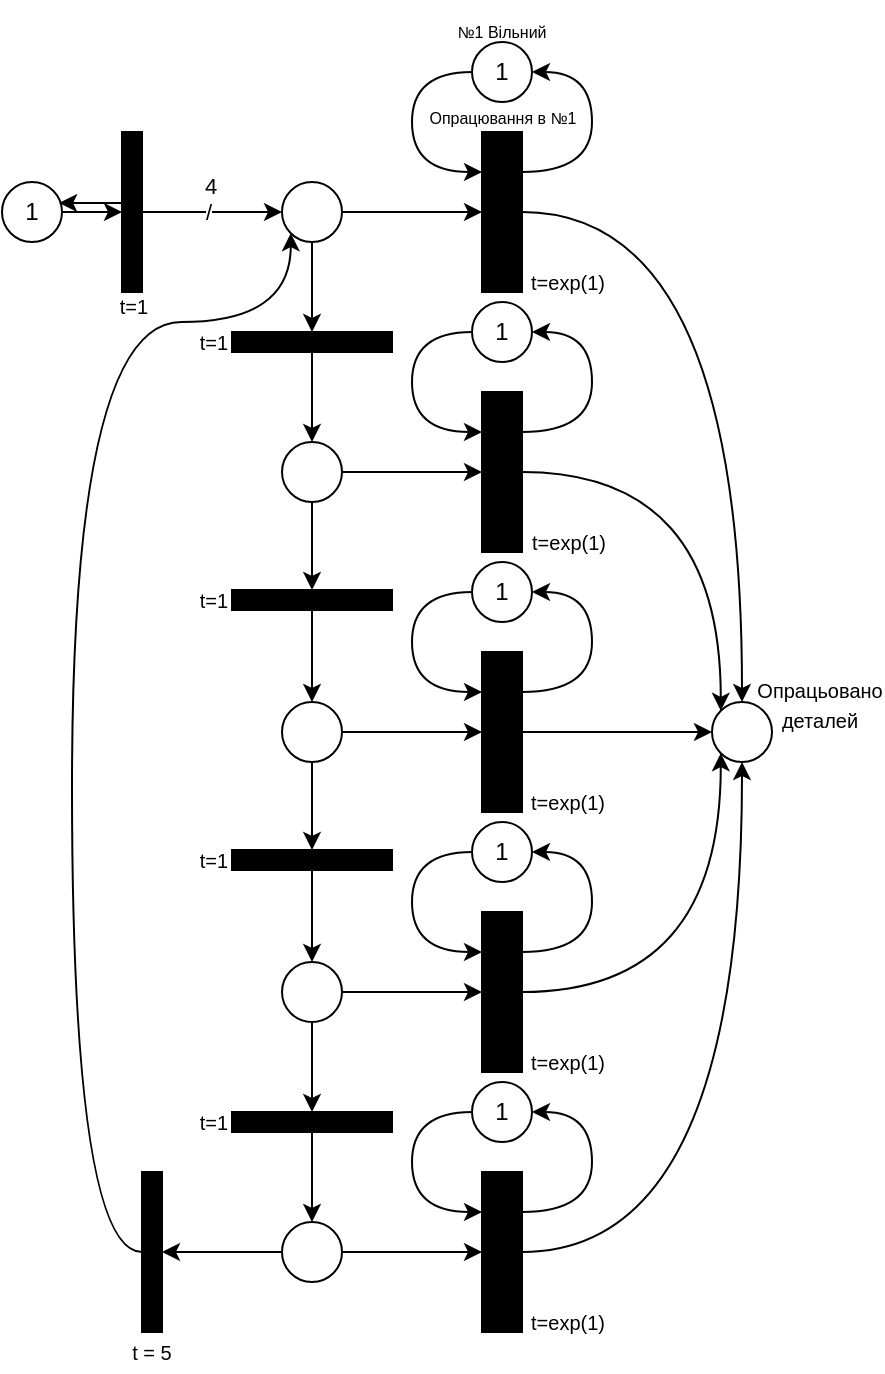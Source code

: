 <mxfile version="22.1.0" type="device">
  <diagram name="Page-1" id="vHssbfW_fJk8zGhfpG1e">
    <mxGraphModel dx="1042" dy="665" grid="1" gridSize="10" guides="1" tooltips="1" connect="1" arrows="1" fold="1" page="1" pageScale="1" pageWidth="827" pageHeight="1169" math="0" shadow="0">
      <root>
        <mxCell id="0" />
        <mxCell id="1" parent="0" />
        <mxCell id="gDJF8AKym6UWdtyYUIAW-1" style="edgeStyle=orthogonalEdgeStyle;rounded=0;orthogonalLoop=1;jettySize=auto;html=1;entryX=0.5;entryY=0;entryDx=0;entryDy=0;" parent="1" source="gDJF8AKym6UWdtyYUIAW-2" target="gDJF8AKym6UWdtyYUIAW-8" edge="1">
          <mxGeometry relative="1" as="geometry" />
        </mxCell>
        <mxCell id="gDJF8AKym6UWdtyYUIAW-2" value="1" style="ellipse;whiteSpace=wrap;html=1;aspect=fixed;" parent="1" vertex="1">
          <mxGeometry x="135" y="180" width="30" height="30" as="geometry" />
        </mxCell>
        <mxCell id="oewQ6BeJ-JjuUCa68ZcL-1" style="edgeStyle=orthogonalEdgeStyle;rounded=0;orthogonalLoop=1;jettySize=auto;html=1;exitX=0;exitY=0.5;exitDx=0;exitDy=0;entryX=0.75;entryY=0;entryDx=0;entryDy=0;curved=1;" edge="1" parent="1" source="gDJF8AKym6UWdtyYUIAW-3" target="gDJF8AKym6UWdtyYUIAW-14">
          <mxGeometry relative="1" as="geometry">
            <Array as="points">
              <mxPoint x="340" y="125" />
              <mxPoint x="340" y="175" />
            </Array>
          </mxGeometry>
        </mxCell>
        <mxCell id="gDJF8AKym6UWdtyYUIAW-3" value="1" style="ellipse;whiteSpace=wrap;html=1;aspect=fixed;strokeColor=#000000;" parent="1" vertex="1">
          <mxGeometry x="370" y="110" width="30" height="30" as="geometry" />
        </mxCell>
        <mxCell id="gDJF8AKym6UWdtyYUIAW-4" style="edgeStyle=orthogonalEdgeStyle;rounded=0;orthogonalLoop=1;jettySize=auto;html=1;entryX=0.952;entryY=0.35;entryDx=0;entryDy=0;entryPerimeter=0;exitX=0.556;exitY=0.173;exitDx=0;exitDy=0;exitPerimeter=0;" parent="1" source="gDJF8AKym6UWdtyYUIAW-8" target="gDJF8AKym6UWdtyYUIAW-2" edge="1">
          <mxGeometry relative="1" as="geometry">
            <mxPoint x="230" y="190" as="sourcePoint" />
            <mxPoint x="170" y="190" as="targetPoint" />
          </mxGeometry>
        </mxCell>
        <mxCell id="gDJF8AKym6UWdtyYUIAW-5" style="edgeStyle=orthogonalEdgeStyle;rounded=0;orthogonalLoop=1;jettySize=auto;html=1;" parent="1" source="gDJF8AKym6UWdtyYUIAW-8" target="gDJF8AKym6UWdtyYUIAW-12" edge="1">
          <mxGeometry relative="1" as="geometry" />
        </mxCell>
        <mxCell id="gDJF8AKym6UWdtyYUIAW-6" value="/" style="edgeLabel;html=1;align=center;verticalAlign=middle;resizable=0;points=[];" parent="gDJF8AKym6UWdtyYUIAW-5" vertex="1" connectable="0">
          <mxGeometry x="0.052" y="1" relative="1" as="geometry">
            <mxPoint x="-4" y="1" as="offset" />
          </mxGeometry>
        </mxCell>
        <mxCell id="gDJF8AKym6UWdtyYUIAW-7" value="4" style="edgeLabel;html=1;align=center;verticalAlign=middle;resizable=0;points=[];" parent="gDJF8AKym6UWdtyYUIAW-5" vertex="1" connectable="0">
          <mxGeometry x="0.052" y="1" relative="1" as="geometry">
            <mxPoint x="-3" y="-12" as="offset" />
          </mxGeometry>
        </mxCell>
        <mxCell id="gDJF8AKym6UWdtyYUIAW-8" value="" style="rounded=0;whiteSpace=wrap;html=1;gradientColor=none;fillStyle=solid;fillColor=#000000;rotation=-90;" parent="1" vertex="1">
          <mxGeometry x="160" y="190" width="80" height="10" as="geometry" />
        </mxCell>
        <mxCell id="gDJF8AKym6UWdtyYUIAW-10" style="edgeStyle=orthogonalEdgeStyle;rounded=0;orthogonalLoop=1;jettySize=auto;html=1;entryX=0.5;entryY=0;entryDx=0;entryDy=0;" parent="1" source="gDJF8AKym6UWdtyYUIAW-12" target="gDJF8AKym6UWdtyYUIAW-14" edge="1">
          <mxGeometry relative="1" as="geometry">
            <mxPoint x="385" y="195" as="targetPoint" />
          </mxGeometry>
        </mxCell>
        <mxCell id="gDJF8AKym6UWdtyYUIAW-146" style="edgeStyle=orthogonalEdgeStyle;rounded=0;orthogonalLoop=1;jettySize=auto;html=1;exitX=0.5;exitY=1;exitDx=0;exitDy=0;entryX=0.5;entryY=0;entryDx=0;entryDy=0;" parent="1" source="gDJF8AKym6UWdtyYUIAW-12" target="gDJF8AKym6UWdtyYUIAW-140" edge="1">
          <mxGeometry relative="1" as="geometry" />
        </mxCell>
        <mxCell id="gDJF8AKym6UWdtyYUIAW-12" value="" style="ellipse;whiteSpace=wrap;html=1;aspect=fixed;" parent="1" vertex="1">
          <mxGeometry x="275" y="180" width="30" height="30" as="geometry" />
        </mxCell>
        <mxCell id="gDJF8AKym6UWdtyYUIAW-13" style="edgeStyle=orthogonalEdgeStyle;rounded=0;orthogonalLoop=1;jettySize=auto;html=1;entryX=0.5;entryY=0;entryDx=0;entryDy=0;curved=1;" parent="1" source="gDJF8AKym6UWdtyYUIAW-14" target="gDJF8AKym6UWdtyYUIAW-70" edge="1">
          <mxGeometry relative="1" as="geometry" />
        </mxCell>
        <mxCell id="gDJF8AKym6UWdtyYUIAW-14" value="" style="rounded=0;whiteSpace=wrap;html=1;gradientColor=none;fillStyle=solid;fillColor=#000000;rotation=-90;" parent="1" vertex="1">
          <mxGeometry x="345" y="185" width="80" height="20" as="geometry" />
        </mxCell>
        <mxCell id="gDJF8AKym6UWdtyYUIAW-17" value="&lt;font style=&quot;font-size: 8px;&quot;&gt;№1 Вільний&lt;/font&gt;" style="text;html=1;strokeColor=none;fillColor=none;align=center;verticalAlign=middle;whiteSpace=wrap;rounded=0;" parent="1" vertex="1">
          <mxGeometry x="355" y="89" width="60" height="30" as="geometry" />
        </mxCell>
        <mxCell id="gDJF8AKym6UWdtyYUIAW-18" value="&lt;font style=&quot;font-size: 8px;&quot;&gt;Опрацювання в №1&lt;/font&gt;" style="text;html=1;strokeColor=none;fillColor=none;align=center;verticalAlign=middle;whiteSpace=wrap;rounded=0;" parent="1" vertex="1">
          <mxGeometry x="337.5" y="132" width="95" height="30" as="geometry" />
        </mxCell>
        <mxCell id="gDJF8AKym6UWdtyYUIAW-148" style="edgeStyle=orthogonalEdgeStyle;rounded=0;orthogonalLoop=1;jettySize=auto;html=1;exitX=0.5;exitY=1;exitDx=0;exitDy=0;" parent="1" source="gDJF8AKym6UWdtyYUIAW-27" target="gDJF8AKym6UWdtyYUIAW-139" edge="1">
          <mxGeometry relative="1" as="geometry" />
        </mxCell>
        <mxCell id="gDJF8AKym6UWdtyYUIAW-164" style="edgeStyle=orthogonalEdgeStyle;rounded=0;orthogonalLoop=1;jettySize=auto;html=1;exitX=1;exitY=0.5;exitDx=0;exitDy=0;entryX=0.5;entryY=0;entryDx=0;entryDy=0;" parent="1" source="gDJF8AKym6UWdtyYUIAW-27" target="gDJF8AKym6UWdtyYUIAW-95" edge="1">
          <mxGeometry relative="1" as="geometry" />
        </mxCell>
        <mxCell id="gDJF8AKym6UWdtyYUIAW-27" value="" style="ellipse;whiteSpace=wrap;html=1;aspect=fixed;" parent="1" vertex="1">
          <mxGeometry x="275" y="310" width="30" height="30" as="geometry" />
        </mxCell>
        <mxCell id="gDJF8AKym6UWdtyYUIAW-66" value="&lt;font style=&quot;font-size: 10px;&quot;&gt;t=1&lt;/font&gt;" style="text;html=1;strokeColor=none;fillColor=none;align=center;verticalAlign=middle;whiteSpace=wrap;rounded=0;" parent="1" vertex="1">
          <mxGeometry x="221" y="379" width="40" height="20" as="geometry" />
        </mxCell>
        <mxCell id="gDJF8AKym6UWdtyYUIAW-70" value="" style="ellipse;whiteSpace=wrap;html=1;aspect=fixed;" parent="1" vertex="1">
          <mxGeometry x="490" y="440" width="30" height="30" as="geometry" />
        </mxCell>
        <mxCell id="gDJF8AKym6UWdtyYUIAW-71" value="&lt;font style=&quot;font-size: 10px;&quot;&gt;t=exp(1)&lt;/font&gt;" style="text;html=1;strokeColor=none;fillColor=none;align=center;verticalAlign=middle;whiteSpace=wrap;rounded=0;" parent="1" vertex="1">
          <mxGeometry x="398" y="220" width="40" height="20" as="geometry" />
        </mxCell>
        <mxCell id="gDJF8AKym6UWdtyYUIAW-78" value="&lt;font style=&quot;font-size: 10px;&quot;&gt;t = 5&lt;/font&gt;" style="text;html=1;strokeColor=none;fillColor=none;align=center;verticalAlign=middle;whiteSpace=wrap;rounded=0;" parent="1" vertex="1">
          <mxGeometry x="190" y="755" width="40" height="20" as="geometry" />
        </mxCell>
        <mxCell id="gDJF8AKym6UWdtyYUIAW-79" value="&lt;span style=&quot;font-size: 10px;&quot;&gt;Опрацьовано деталей&lt;/span&gt;" style="text;html=1;strokeColor=none;fillColor=none;align=center;verticalAlign=middle;whiteSpace=wrap;rounded=0;" parent="1" vertex="1">
          <mxGeometry x="514" y="426" width="60" height="30" as="geometry" />
        </mxCell>
        <mxCell id="gDJF8AKym6UWdtyYUIAW-9" value="&lt;font style=&quot;font-size: 10px;&quot;&gt;t=1&lt;/font&gt;" style="text;html=1;strokeColor=none;fillColor=none;align=center;verticalAlign=middle;whiteSpace=wrap;rounded=0;" parent="1" vertex="1">
          <mxGeometry x="181" y="232" width="40" height="20" as="geometry" />
        </mxCell>
        <mxCell id="gDJF8AKym6UWdtyYUIAW-87" value="" style="endArrow=classic;html=1;rounded=0;exitX=0.75;exitY=1;exitDx=0;exitDy=0;entryX=1;entryY=0.5;entryDx=0;entryDy=0;edgeStyle=orthogonalEdgeStyle;curved=1;" parent="1" source="gDJF8AKym6UWdtyYUIAW-14" target="gDJF8AKym6UWdtyYUIAW-3" edge="1">
          <mxGeometry width="50" height="50" relative="1" as="geometry">
            <mxPoint x="440" y="200" as="sourcePoint" />
            <mxPoint x="490" y="150" as="targetPoint" />
            <Array as="points">
              <mxPoint x="430" y="175" />
              <mxPoint x="430" y="125" />
            </Array>
          </mxGeometry>
        </mxCell>
        <mxCell id="oewQ6BeJ-JjuUCa68ZcL-2" style="edgeStyle=orthogonalEdgeStyle;rounded=0;orthogonalLoop=1;jettySize=auto;html=1;exitX=0;exitY=0.5;exitDx=0;exitDy=0;entryX=0.75;entryY=0;entryDx=0;entryDy=0;curved=1;" edge="1" parent="1" source="gDJF8AKym6UWdtyYUIAW-94" target="gDJF8AKym6UWdtyYUIAW-95">
          <mxGeometry relative="1" as="geometry">
            <Array as="points">
              <mxPoint x="340" y="255" />
              <mxPoint x="340" y="305" />
            </Array>
          </mxGeometry>
        </mxCell>
        <mxCell id="gDJF8AKym6UWdtyYUIAW-94" value="1" style="ellipse;whiteSpace=wrap;html=1;aspect=fixed;strokeColor=#000000;" parent="1" vertex="1">
          <mxGeometry x="370" y="240" width="30" height="30" as="geometry" />
        </mxCell>
        <mxCell id="gDJF8AKym6UWdtyYUIAW-174" style="edgeStyle=orthogonalEdgeStyle;rounded=0;orthogonalLoop=1;jettySize=auto;html=1;exitX=0.5;exitY=1;exitDx=0;exitDy=0;entryX=0;entryY=0;entryDx=0;entryDy=0;curved=1;" parent="1" source="gDJF8AKym6UWdtyYUIAW-95" target="gDJF8AKym6UWdtyYUIAW-70" edge="1">
          <mxGeometry relative="1" as="geometry" />
        </mxCell>
        <mxCell id="gDJF8AKym6UWdtyYUIAW-95" value="" style="rounded=0;whiteSpace=wrap;html=1;gradientColor=none;fillStyle=solid;fillColor=#000000;rotation=-90;" parent="1" vertex="1">
          <mxGeometry x="345" y="315" width="80" height="20" as="geometry" />
        </mxCell>
        <mxCell id="gDJF8AKym6UWdtyYUIAW-99" value="" style="endArrow=classic;html=1;rounded=0;exitX=0.75;exitY=1;exitDx=0;exitDy=0;entryX=1;entryY=0.5;entryDx=0;entryDy=0;edgeStyle=orthogonalEdgeStyle;curved=1;" parent="1" source="gDJF8AKym6UWdtyYUIAW-95" target="gDJF8AKym6UWdtyYUIAW-94" edge="1">
          <mxGeometry width="50" height="50" relative="1" as="geometry">
            <mxPoint x="440" y="330" as="sourcePoint" />
            <mxPoint x="490" y="280" as="targetPoint" />
            <Array as="points">
              <mxPoint x="430" y="305" />
              <mxPoint x="430" y="255" />
            </Array>
          </mxGeometry>
        </mxCell>
        <mxCell id="oewQ6BeJ-JjuUCa68ZcL-3" style="edgeStyle=orthogonalEdgeStyle;rounded=0;orthogonalLoop=1;jettySize=auto;html=1;exitX=0;exitY=0.5;exitDx=0;exitDy=0;entryX=0.75;entryY=0;entryDx=0;entryDy=0;curved=1;" edge="1" parent="1" source="gDJF8AKym6UWdtyYUIAW-106" target="gDJF8AKym6UWdtyYUIAW-107">
          <mxGeometry relative="1" as="geometry">
            <Array as="points">
              <mxPoint x="340" y="385" />
              <mxPoint x="340" y="435" />
            </Array>
          </mxGeometry>
        </mxCell>
        <mxCell id="gDJF8AKym6UWdtyYUIAW-106" value="1" style="ellipse;whiteSpace=wrap;html=1;aspect=fixed;strokeColor=#000000;" parent="1" vertex="1">
          <mxGeometry x="370" y="370" width="30" height="30" as="geometry" />
        </mxCell>
        <mxCell id="gDJF8AKym6UWdtyYUIAW-160" style="edgeStyle=orthogonalEdgeStyle;rounded=0;orthogonalLoop=1;jettySize=auto;html=1;exitX=0.5;exitY=1;exitDx=0;exitDy=0;entryX=0;entryY=0.5;entryDx=0;entryDy=0;curved=1;" parent="1" source="gDJF8AKym6UWdtyYUIAW-107" target="gDJF8AKym6UWdtyYUIAW-70" edge="1">
          <mxGeometry relative="1" as="geometry" />
        </mxCell>
        <mxCell id="gDJF8AKym6UWdtyYUIAW-107" value="" style="rounded=0;whiteSpace=wrap;html=1;gradientColor=none;fillStyle=solid;fillColor=#000000;rotation=-90;" parent="1" vertex="1">
          <mxGeometry x="345" y="445" width="80" height="20" as="geometry" />
        </mxCell>
        <mxCell id="gDJF8AKym6UWdtyYUIAW-111" value="" style="endArrow=classic;html=1;rounded=0;exitX=0.75;exitY=1;exitDx=0;exitDy=0;entryX=1;entryY=0.5;entryDx=0;entryDy=0;edgeStyle=orthogonalEdgeStyle;curved=1;" parent="1" source="gDJF8AKym6UWdtyYUIAW-107" target="gDJF8AKym6UWdtyYUIAW-106" edge="1">
          <mxGeometry width="50" height="50" relative="1" as="geometry">
            <mxPoint x="440" y="460" as="sourcePoint" />
            <mxPoint x="490" y="410" as="targetPoint" />
            <Array as="points">
              <mxPoint x="430" y="435" />
              <mxPoint x="430" y="385" />
            </Array>
          </mxGeometry>
        </mxCell>
        <mxCell id="oewQ6BeJ-JjuUCa68ZcL-4" style="edgeStyle=orthogonalEdgeStyle;rounded=0;orthogonalLoop=1;jettySize=auto;html=1;exitX=0;exitY=0.5;exitDx=0;exitDy=0;entryX=0.75;entryY=0;entryDx=0;entryDy=0;curved=1;" edge="1" parent="1" source="gDJF8AKym6UWdtyYUIAW-112" target="gDJF8AKym6UWdtyYUIAW-113">
          <mxGeometry relative="1" as="geometry">
            <Array as="points">
              <mxPoint x="340" y="515" />
              <mxPoint x="340" y="565" />
            </Array>
          </mxGeometry>
        </mxCell>
        <mxCell id="gDJF8AKym6UWdtyYUIAW-112" value="1" style="ellipse;whiteSpace=wrap;html=1;aspect=fixed;strokeColor=#000000;" parent="1" vertex="1">
          <mxGeometry x="370" y="500" width="30" height="30" as="geometry" />
        </mxCell>
        <mxCell id="gDJF8AKym6UWdtyYUIAW-175" style="edgeStyle=orthogonalEdgeStyle;rounded=0;orthogonalLoop=1;jettySize=auto;html=1;exitX=0.5;exitY=1;exitDx=0;exitDy=0;entryX=0;entryY=1;entryDx=0;entryDy=0;curved=1;" parent="1" source="gDJF8AKym6UWdtyYUIAW-113" target="gDJF8AKym6UWdtyYUIAW-70" edge="1">
          <mxGeometry relative="1" as="geometry" />
        </mxCell>
        <mxCell id="gDJF8AKym6UWdtyYUIAW-113" value="" style="rounded=0;whiteSpace=wrap;html=1;gradientColor=none;fillStyle=solid;fillColor=#000000;rotation=-90;" parent="1" vertex="1">
          <mxGeometry x="345" y="575" width="80" height="20" as="geometry" />
        </mxCell>
        <mxCell id="gDJF8AKym6UWdtyYUIAW-117" value="" style="endArrow=classic;html=1;rounded=0;exitX=0.75;exitY=1;exitDx=0;exitDy=0;entryX=1;entryY=0.5;entryDx=0;entryDy=0;edgeStyle=orthogonalEdgeStyle;curved=1;" parent="1" source="gDJF8AKym6UWdtyYUIAW-113" target="gDJF8AKym6UWdtyYUIAW-112" edge="1">
          <mxGeometry width="50" height="50" relative="1" as="geometry">
            <mxPoint x="440" y="590" as="sourcePoint" />
            <mxPoint x="490" y="540" as="targetPoint" />
            <Array as="points">
              <mxPoint x="430" y="565" />
              <mxPoint x="430" y="515" />
            </Array>
          </mxGeometry>
        </mxCell>
        <mxCell id="oewQ6BeJ-JjuUCa68ZcL-5" style="edgeStyle=orthogonalEdgeStyle;rounded=0;orthogonalLoop=1;jettySize=auto;html=1;exitX=0;exitY=0.5;exitDx=0;exitDy=0;entryX=0.75;entryY=0;entryDx=0;entryDy=0;curved=1;" edge="1" parent="1" source="gDJF8AKym6UWdtyYUIAW-118" target="gDJF8AKym6UWdtyYUIAW-119">
          <mxGeometry relative="1" as="geometry">
            <Array as="points">
              <mxPoint x="340" y="645" />
              <mxPoint x="340" y="695" />
            </Array>
          </mxGeometry>
        </mxCell>
        <mxCell id="gDJF8AKym6UWdtyYUIAW-118" value="1" style="ellipse;whiteSpace=wrap;html=1;aspect=fixed;strokeColor=#000000;" parent="1" vertex="1">
          <mxGeometry x="370" y="630" width="30" height="30" as="geometry" />
        </mxCell>
        <mxCell id="gDJF8AKym6UWdtyYUIAW-163" style="edgeStyle=orthogonalEdgeStyle;rounded=0;orthogonalLoop=1;jettySize=auto;html=1;exitX=0.5;exitY=1;exitDx=0;exitDy=0;entryX=0.5;entryY=1;entryDx=0;entryDy=0;curved=1;" parent="1" source="gDJF8AKym6UWdtyYUIAW-119" target="gDJF8AKym6UWdtyYUIAW-70" edge="1">
          <mxGeometry relative="1" as="geometry" />
        </mxCell>
        <mxCell id="gDJF8AKym6UWdtyYUIAW-119" value="" style="rounded=0;whiteSpace=wrap;html=1;gradientColor=none;fillStyle=solid;fillColor=#000000;rotation=-90;" parent="1" vertex="1">
          <mxGeometry x="345" y="705" width="80" height="20" as="geometry" />
        </mxCell>
        <mxCell id="gDJF8AKym6UWdtyYUIAW-123" value="" style="endArrow=classic;html=1;rounded=0;exitX=0.75;exitY=1;exitDx=0;exitDy=0;entryX=1;entryY=0.5;entryDx=0;entryDy=0;edgeStyle=orthogonalEdgeStyle;curved=1;" parent="1" source="gDJF8AKym6UWdtyYUIAW-119" target="gDJF8AKym6UWdtyYUIAW-118" edge="1">
          <mxGeometry width="50" height="50" relative="1" as="geometry">
            <mxPoint x="440" y="720" as="sourcePoint" />
            <mxPoint x="490" y="670" as="targetPoint" />
            <Array as="points">
              <mxPoint x="430" y="695" />
              <mxPoint x="430" y="645" />
            </Array>
          </mxGeometry>
        </mxCell>
        <mxCell id="gDJF8AKym6UWdtyYUIAW-150" style="edgeStyle=orthogonalEdgeStyle;rounded=0;orthogonalLoop=1;jettySize=auto;html=1;exitX=0.5;exitY=1;exitDx=0;exitDy=0;" parent="1" source="gDJF8AKym6UWdtyYUIAW-136" target="gDJF8AKym6UWdtyYUIAW-141" edge="1">
          <mxGeometry relative="1" as="geometry" />
        </mxCell>
        <mxCell id="gDJF8AKym6UWdtyYUIAW-165" style="edgeStyle=orthogonalEdgeStyle;rounded=0;orthogonalLoop=1;jettySize=auto;html=1;exitX=1;exitY=0.5;exitDx=0;exitDy=0;" parent="1" source="gDJF8AKym6UWdtyYUIAW-136" target="gDJF8AKym6UWdtyYUIAW-107" edge="1">
          <mxGeometry relative="1" as="geometry" />
        </mxCell>
        <mxCell id="gDJF8AKym6UWdtyYUIAW-136" value="" style="ellipse;whiteSpace=wrap;html=1;aspect=fixed;" parent="1" vertex="1">
          <mxGeometry x="275" y="440" width="30" height="30" as="geometry" />
        </mxCell>
        <mxCell id="gDJF8AKym6UWdtyYUIAW-152" style="edgeStyle=orthogonalEdgeStyle;rounded=0;orthogonalLoop=1;jettySize=auto;html=1;exitX=0.5;exitY=1;exitDx=0;exitDy=0;" parent="1" source="gDJF8AKym6UWdtyYUIAW-137" target="gDJF8AKym6UWdtyYUIAW-143" edge="1">
          <mxGeometry relative="1" as="geometry" />
        </mxCell>
        <mxCell id="gDJF8AKym6UWdtyYUIAW-166" style="edgeStyle=orthogonalEdgeStyle;rounded=0;orthogonalLoop=1;jettySize=auto;html=1;exitX=1;exitY=0.5;exitDx=0;exitDy=0;" parent="1" source="gDJF8AKym6UWdtyYUIAW-137" target="gDJF8AKym6UWdtyYUIAW-113" edge="1">
          <mxGeometry relative="1" as="geometry" />
        </mxCell>
        <mxCell id="gDJF8AKym6UWdtyYUIAW-137" value="" style="ellipse;whiteSpace=wrap;html=1;aspect=fixed;" parent="1" vertex="1">
          <mxGeometry x="275" y="570" width="30" height="30" as="geometry" />
        </mxCell>
        <mxCell id="gDJF8AKym6UWdtyYUIAW-154" style="edgeStyle=orthogonalEdgeStyle;rounded=0;orthogonalLoop=1;jettySize=auto;html=1;exitX=1;exitY=0.5;exitDx=0;exitDy=0;" parent="1" source="gDJF8AKym6UWdtyYUIAW-138" target="gDJF8AKym6UWdtyYUIAW-119" edge="1">
          <mxGeometry relative="1" as="geometry" />
        </mxCell>
        <mxCell id="gDJF8AKym6UWdtyYUIAW-158" style="edgeStyle=orthogonalEdgeStyle;rounded=0;orthogonalLoop=1;jettySize=auto;html=1;exitX=0;exitY=0.5;exitDx=0;exitDy=0;entryX=0.5;entryY=0;entryDx=0;entryDy=0;" parent="1" source="gDJF8AKym6UWdtyYUIAW-138" target="gDJF8AKym6UWdtyYUIAW-142" edge="1">
          <mxGeometry relative="1" as="geometry" />
        </mxCell>
        <mxCell id="gDJF8AKym6UWdtyYUIAW-138" value="" style="ellipse;whiteSpace=wrap;html=1;aspect=fixed;" parent="1" vertex="1">
          <mxGeometry x="275" y="700" width="30" height="30" as="geometry" />
        </mxCell>
        <mxCell id="gDJF8AKym6UWdtyYUIAW-149" style="edgeStyle=orthogonalEdgeStyle;rounded=0;orthogonalLoop=1;jettySize=auto;html=1;exitX=0.5;exitY=1;exitDx=0;exitDy=0;entryX=0.5;entryY=0;entryDx=0;entryDy=0;" parent="1" source="gDJF8AKym6UWdtyYUIAW-139" target="gDJF8AKym6UWdtyYUIAW-136" edge="1">
          <mxGeometry relative="1" as="geometry" />
        </mxCell>
        <mxCell id="gDJF8AKym6UWdtyYUIAW-139" value="" style="rounded=0;whiteSpace=wrap;html=1;gradientColor=none;fillStyle=solid;fillColor=#000000;rotation=0;" parent="1" vertex="1">
          <mxGeometry x="250" y="384" width="80" height="10" as="geometry" />
        </mxCell>
        <mxCell id="gDJF8AKym6UWdtyYUIAW-147" style="edgeStyle=orthogonalEdgeStyle;rounded=0;orthogonalLoop=1;jettySize=auto;html=1;exitX=0.5;exitY=1;exitDx=0;exitDy=0;entryX=0.5;entryY=0;entryDx=0;entryDy=0;" parent="1" source="gDJF8AKym6UWdtyYUIAW-140" target="gDJF8AKym6UWdtyYUIAW-27" edge="1">
          <mxGeometry relative="1" as="geometry" />
        </mxCell>
        <mxCell id="gDJF8AKym6UWdtyYUIAW-140" value="" style="rounded=0;whiteSpace=wrap;html=1;gradientColor=none;fillStyle=solid;fillColor=#000000;rotation=0;" parent="1" vertex="1">
          <mxGeometry x="250" y="255" width="80" height="10" as="geometry" />
        </mxCell>
        <mxCell id="gDJF8AKym6UWdtyYUIAW-151" style="edgeStyle=orthogonalEdgeStyle;rounded=0;orthogonalLoop=1;jettySize=auto;html=1;exitX=0.5;exitY=1;exitDx=0;exitDy=0;entryX=0.5;entryY=0;entryDx=0;entryDy=0;" parent="1" source="gDJF8AKym6UWdtyYUIAW-141" target="gDJF8AKym6UWdtyYUIAW-137" edge="1">
          <mxGeometry relative="1" as="geometry" />
        </mxCell>
        <mxCell id="gDJF8AKym6UWdtyYUIAW-141" value="" style="rounded=0;whiteSpace=wrap;html=1;gradientColor=none;fillStyle=solid;fillColor=#000000;rotation=0;" parent="1" vertex="1">
          <mxGeometry x="250" y="514" width="80" height="10" as="geometry" />
        </mxCell>
        <mxCell id="gDJF8AKym6UWdtyYUIAW-159" style="edgeStyle=orthogonalEdgeStyle;rounded=0;orthogonalLoop=1;jettySize=auto;html=1;exitX=0.5;exitY=1;exitDx=0;exitDy=0;entryX=0;entryY=1;entryDx=0;entryDy=0;curved=1;" parent="1" source="gDJF8AKym6UWdtyYUIAW-142" target="gDJF8AKym6UWdtyYUIAW-12" edge="1">
          <mxGeometry relative="1" as="geometry">
            <Array as="points">
              <mxPoint x="170" y="715" />
              <mxPoint x="170" y="250" />
              <mxPoint x="279" y="250" />
            </Array>
          </mxGeometry>
        </mxCell>
        <mxCell id="gDJF8AKym6UWdtyYUIAW-142" value="" style="rounded=0;whiteSpace=wrap;html=1;gradientColor=none;fillStyle=solid;fillColor=#000000;rotation=0;direction=south;" parent="1" vertex="1">
          <mxGeometry x="205" y="675" width="10" height="80" as="geometry" />
        </mxCell>
        <mxCell id="gDJF8AKym6UWdtyYUIAW-153" style="edgeStyle=orthogonalEdgeStyle;rounded=0;orthogonalLoop=1;jettySize=auto;html=1;exitX=0.5;exitY=1;exitDx=0;exitDy=0;" parent="1" source="gDJF8AKym6UWdtyYUIAW-143" target="gDJF8AKym6UWdtyYUIAW-138" edge="1">
          <mxGeometry relative="1" as="geometry" />
        </mxCell>
        <mxCell id="gDJF8AKym6UWdtyYUIAW-143" value="" style="rounded=0;whiteSpace=wrap;html=1;gradientColor=none;fillStyle=solid;fillColor=#000000;rotation=0;" parent="1" vertex="1">
          <mxGeometry x="250" y="645" width="80" height="10" as="geometry" />
        </mxCell>
        <mxCell id="gDJF8AKym6UWdtyYUIAW-167" value="&lt;font style=&quot;font-size: 10px;&quot;&gt;t=1&lt;/font&gt;" style="text;html=1;strokeColor=none;fillColor=none;align=center;verticalAlign=middle;whiteSpace=wrap;rounded=0;" parent="1" vertex="1">
          <mxGeometry x="221" y="250" width="40" height="20" as="geometry" />
        </mxCell>
        <mxCell id="gDJF8AKym6UWdtyYUIAW-168" value="&lt;font style=&quot;font-size: 10px;&quot;&gt;t=1&lt;/font&gt;" style="text;html=1;strokeColor=none;fillColor=none;align=center;verticalAlign=middle;whiteSpace=wrap;rounded=0;" parent="1" vertex="1">
          <mxGeometry x="221" y="509" width="40" height="20" as="geometry" />
        </mxCell>
        <mxCell id="gDJF8AKym6UWdtyYUIAW-169" value="&lt;font style=&quot;font-size: 10px;&quot;&gt;t=1&lt;/font&gt;" style="text;html=1;strokeColor=none;fillColor=none;align=center;verticalAlign=middle;whiteSpace=wrap;rounded=0;" parent="1" vertex="1">
          <mxGeometry x="221" y="640" width="40" height="20" as="geometry" />
        </mxCell>
        <mxCell id="gDJF8AKym6UWdtyYUIAW-170" value="&lt;font style=&quot;font-size: 10px;&quot;&gt;t=exp(1)&lt;/font&gt;" style="text;html=1;strokeColor=none;fillColor=none;align=center;verticalAlign=middle;whiteSpace=wrap;rounded=0;" parent="1" vertex="1">
          <mxGeometry x="400" y="350" width="37" height="20" as="geometry" />
        </mxCell>
        <mxCell id="gDJF8AKym6UWdtyYUIAW-171" value="&lt;font style=&quot;font-size: 10px;&quot;&gt;t=exp(1)&lt;/font&gt;" style="text;html=1;strokeColor=none;fillColor=none;align=center;verticalAlign=middle;whiteSpace=wrap;rounded=0;" parent="1" vertex="1">
          <mxGeometry x="398" y="480" width="40" height="20" as="geometry" />
        </mxCell>
        <mxCell id="gDJF8AKym6UWdtyYUIAW-172" value="&lt;font style=&quot;font-size: 10px;&quot;&gt;t=exp(1)&lt;/font&gt;" style="text;html=1;strokeColor=none;fillColor=none;align=center;verticalAlign=middle;whiteSpace=wrap;rounded=0;" parent="1" vertex="1">
          <mxGeometry x="398" y="610" width="40" height="20" as="geometry" />
        </mxCell>
        <mxCell id="gDJF8AKym6UWdtyYUIAW-173" value="&lt;font style=&quot;font-size: 10px;&quot;&gt;t=exp(1)&lt;/font&gt;" style="text;html=1;strokeColor=none;fillColor=none;align=center;verticalAlign=middle;whiteSpace=wrap;rounded=0;" parent="1" vertex="1">
          <mxGeometry x="398" y="740" width="40" height="20" as="geometry" />
        </mxCell>
      </root>
    </mxGraphModel>
  </diagram>
</mxfile>
